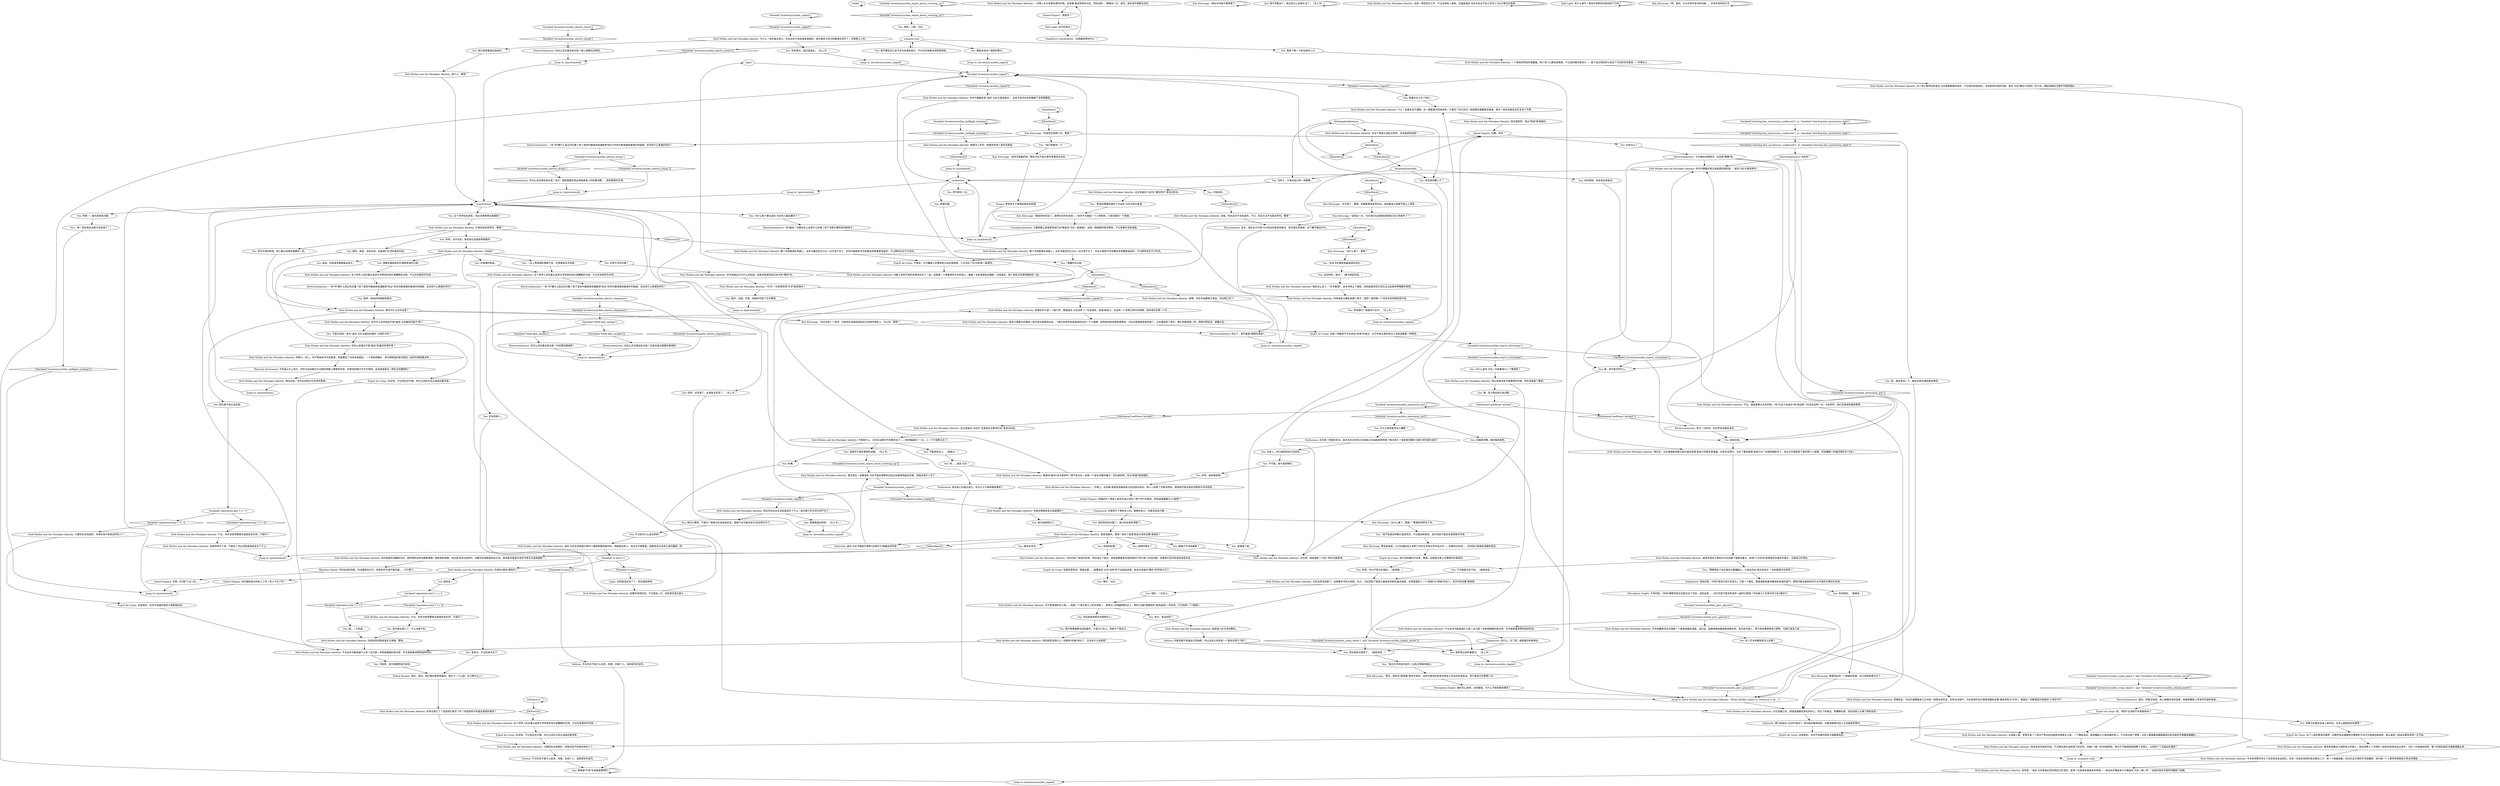 # INVENTORY / MULLEN IDENTITY
# "Dick Mullen and the Mistaken Identity". Dick Mullen is mistaken for someone (an identity).
# ==================================================
digraph G {
	  0 [label="START"];
	  1 [label="input"];
	  2 [label="Dick Mullen and the Mistaken Identity: 宣传语：“迪克·马伦警探必须证明自己的清白，查清一位老朋友被谋杀的真相——而且凶手看起来几乎跟迪克·马伦一模一样！”这段内容似乎很好地概括了前提。"];
	  3 [label="suspects hub"];
	  4 [label="Dick Mullen and the Mistaken Identity: 一对情人在分享事后烟的时候，狄安娜·德诺芙转向马伦，然后说到：“顺便说一句，迪克，我还有件事要告诉你……”"];
	  5 [label="Dick Mullen and the Mistaken Identity: 不管是什么，马伦永远都听不到那些话了——他的脑袋挨了一击，人一下子就晕过去了。"];
	  6 [label="Endurance: 说到这里，*你的*直觉已经今非昔比。它是一个粪坑，里面满是刺鼻的酸液和有毒的烟气，那种可能会被政府划为无可救药灾难区的东西。"];
	  7 [label="Kim Kitsuragi: “出什么事了，警探？”警督突然转向了你。"];
	  8 [label="You: 等等——首先我有些问题。"];
	  9 [label="You: 为什么迪克·马伦一开始要成为一个警探呢？"];
	  10 [label="Electrochemistry: 不过像你这种情况，也还蛮*精确*的。"];
	  11 [label="Composure: 没什么。忘了吧。继续看你的故事去。"];
	  12 [label="Jump to: [questionhub]"];
	  13 [label="Dick Mullen and the Mistaken Identity: 随你怎么说了，*艺术警探*。这本书停止了嘲笑，但你能感觉到它还在沾沾自喜地咧嘴朝你笑呢。"];
	  14 [label="Dick Mullen and the Mistaken Identity: 你知道自己看起来像个疯子，是吧？居然朝一个没有生命的物体竖中指。"];
	  15 [label="You: 去你妈的，破书！（朝书竖起中指。）"];
	  16 [label="Kim Kitsuragi: “那也许你就不要再看了。”"];
	  17 [label="Dick Mullen and the Mistaken Identity: 但是你停不下来，不是吗？你必须知道到底发生了什么。"];
	  18 [label="Esprit de Corps: 你没有。不过现在还不晚。你们之间的关系比血缘还要浓厚。"];
	  19 [label="Dick Mullen and the Mistaken Identity: 这个世界上存在着比追求化学带来的快乐更糟糕的东西。不过也有更好的东西……"];
	  20 [label="Dick Mullen and the Mistaken Identity: 数十页纸散落在地面上。这本书最后的五分之一似乎是不见了。你也许能把书页收集起来再重新组装好，不过那样会花不少时间。"];
	  21 [label="Dick Mullen and the Mistaken Identity: 封面上有些不同的场景混合在了一起。前景是一个穿着黑色大衣的男人，握着一支枪紧紧贴在胸前。在他身后，两个身影正热情地拥抱在一起。"];
	  22 [label="IsKimHere()"];
	  23 [label="IsKimHere()", shape=diamond];
	  24 [label="!(IsKimHere())", shape=diamond];
	  25 [label="Inland Empire: 你确定吗？她身上有些东西让你有一种*不好*的感觉。她到底隐藏着什么*秘密*？"];
	  26 [label="Electrochemistry: 是的，舒服又愉悦。他人碰触传来的温度，她甜美嘴唇上传来的烈酒的味道……"];
	  27 [label="Inland Empire: 住嘴。别说！"];
	  28 [label="You: 看完这本书。"];
	  29 [label="You: 你知道吗？我根本不在乎。（合上书。）"];
	  30 [label="IsKimHere()"];
	  31 [label="IsKimHere()", shape=diamond];
	  32 [label="!(IsKimHere())", shape=diamond];
	  33 [label="You: 是康米主义杀了他们。"];
	  34 [label="Dick Mullen and the Mistaken Identity: 你手中握着的是五部曲里的第四部：“迪克·马伦与错误身份”。"];
	  35 [label="You: 我不用看这个，我已经过上这种生活了。（合上书。）"];
	  36 [label="Jump to: [inventory.mullen_ripped]"];
	  37 [label="Dick Mullen and the Mistaken Identity: 从表面上看，老警长是一个真正严肃法纪的秘密法西斯主义者，一个胸肌发达、能把嫌疑人打成肉酱的男人。不过他也是个黑警，对有人要暴露他跟贩毒团伙有勾结这件事越来越偏执……"];
	  38 [label="You: 漂亮。上啊，马伦。"];
	  39 [label="Authority: 迪克·马伦不能因为某种*法律空子*就被送进牢房！"];
	  40 [label="You: 政治家的蠢儿子？"];
	  41 [label="You: 没有人。你只能相信自己的直觉。"];
	  42 [label="Endurance: 现在担心也毫无意义。你为什么不继续看故事呢？"];
	  43 [label="You: 我没有别的问题了。我已经全部弄清楚了。"];
	  44 [label="Variable[\"inventory.mullen_comp_dame\"]  and  Variable[\"inventory.mullen_inland_secret\"]"];
	  45 [label="Variable[\"inventory.mullen_comp_dame\"]  and  Variable[\"inventory.mullen_inland_secret\"]", shape=diamond];
	  46 [label="!(Variable[\"inventory.mullen_comp_dame\"]  and  Variable[\"inventory.mullen_inland_secret\"])", shape=diamond];
	  47 [label="You: 我难道*不该*生来就是警探吗？"];
	  48 [label="Dick Mullen and the Mistaken Identity: 有那么一会儿，你不再阅读书中的故事，而是看到了书的本来面目，一个易碎而廉价、用马蹄制成的胶水黏在一起的印刷纸集合体……"];
	  49 [label="Logic: 这样就没完没了了。现在就结束吧。"];
	  50 [label="Volition: 不过你也不是什么老虎，哈里。你是个人。选择是你的诅咒。"];
	  51 [label="Esprit de Corps: 这是真的，在你不知道的很多方面都是如此。"];
	  52 [label="You: 我不确定自己会不会为此感到高兴，不过也许故事会扭转局势呢。"];
	  53 [label="You: 好吧，继续看故事。"];
	  54 [label="Perception (Sight): 随你怎么说吧，近视警探。为什么不继续看故事呢？"];
	  55 [label="Electrochemistry: *你*最后一次跟女的上床是什么时候？除了你那只硬邦邦的破袜子。"];
	  56 [label="Dick Mullen and the Mistaken Identity: 这是一项危险的工作，不过总得有人做吧。这就是迪克·马伦永远也不会让任何人*太过*靠近的原因……"];
	  57 [label="Half Light: 有什么事吗？害怕半夜把你的朋友碎尸万段？"];
	  58 [label="Variable[\"inventory.mullen_halflight_hacking\"]"];
	  59 [label="Variable[\"inventory.mullen_halflight_hacking\"]", shape=diamond];
	  60 [label="!(Variable[\"inventory.mullen_halflight_hacking\"])", shape=diamond];
	  61 [label="IsKimHere()"];
	  62 [label="IsKimHere()", shape=diamond];
	  63 [label="!(IsKimHere())", shape=diamond];
	  64 [label="Variable[\"inventory.mullen_ripped\"]"];
	  65 [label="Variable[\"inventory.mullen_ripped\"]", shape=diamond];
	  66 [label="!(Variable[\"inventory.mullen_ripped\"])", shape=diamond];
	  67 [label="Kim Kitsuragi: “啊，是的。大众市场平装书的问题……并没有讲究持久性……”"];
	  68 [label="Kim Kitsuragi: “也许这是一个信号，代表你应该继续回到自己的案件调查上，怎么样，警探？”"];
	  69 [label="You: 因为我需要解决这起案件。不是为了别人。而是为了我自己。"];
	  70 [label="Dick Mullen and the Mistaken Identity: 根据书上写的，她是所有男人喜欢的类型。"];
	  71 [label="Variable[\"whirling.kim_mysterious_confessed\"]  or  Variable[\"whirling.kim_mysterious_kept\"]"];
	  72 [label="Variable[\"whirling.kim_mysterious_confessed\"]  or  Variable[\"whirling.kim_mysterious_kept\"]", shape=diamond];
	  73 [label="!(Variable[\"whirling.kim_mysterious_confessed\"]  or  Variable[\"whirling.kim_mysterious_kept\"])", shape=diamond];
	  74 [label="Inland Empire: 毕竟，你*是*个杀人犯……"];
	  75 [label="IsExterior()"];
	  76 [label="IsExterior()", shape=diamond];
	  77 [label="!(IsExterior())", shape=diamond];
	  78 [label="You: 是啊，他妈的的确挺邪恶的。"];
	  79 [label="Variable[\"inventory.mullen_electro_booze\"]"];
	  80 [label="Variable[\"inventory.mullen_electro_booze\"]", shape=diamond];
	  81 [label="!(Variable[\"inventory.mullen_electro_booze\"])", shape=diamond];
	  82 [label="You: 这个艺术收藏家是怎么回事？"];
	  83 [label="Dick Mullen and the Mistaken Identity: 即便如此，托瓦尔德跟斯皮兰之间有一段很长的历史，在审讯过程中，马伦发现托瓦尔德曾经跟狄安娜·德诺芙有过*关系*。难道这一切都是因为肮脏的*三角恋*吗？"];
	  84 [label="Dick Mullen and the Mistaken Identity: 艺术收藏家托瓦尔德是一个吸毒成瘾的混蛋。说实话，很难想象他能稳稳地握住枪，真正射中某人，更不用说像老斯皮兰那样，在胸口连发三枪……"];
	  85 [label="You: 不可能。我不是四眼仔。"];
	  86 [label="Dick Mullen and the Mistaken Identity: 这正是迪克·马伦在“无畏迪克与致命约会”里说过的话。"];
	  87 [label="Electrochemistry: 你有吗？"];
	  88 [label="Inland Empire: 你仔细检查过所有人了吗？有人不见了吗？"];
	  89 [label="You: 可能吧。我只需要把他们找到。"];
	  90 [label="Jump to: [questionhub]"];
	  91 [label="You: 模式：马伦。"];
	  92 [label="Variable[\"inventory.mullen_esprit_about_covering_up\"]"];
	  93 [label="Variable[\"inventory.mullen_esprit_about_covering_up\"]", shape=diamond];
	  94 [label="!(Variable[\"inventory.mullen_esprit_about_covering_up\"])", shape=diamond];
	  95 [label="Jump to: [inventory.mullen_ripped]"];
	  96 [label="Esprit de Corps: 不用说，作为嫌疑人的警探参与凶杀案调查，几乎违反了RCM的每一条规则。"];
	  97 [label="You: “靠！现在我永远都不会知道了！”"];
	  98 [label="Dick Mullen and the Mistaken Identity: 是什么，警探？"];
	  99 [label="Dick Mullen and the Mistaken Identity: 如果你坚持的话。不过再说一次，这样真的毫无意义……"];
	  100 [label="You: 好吧，无所谓了，这真是太荒谬了。（合上书。）"];
	  101 [label="You: 因为我太渺小了，什么也做不到。"];
	  102 [label="Esprit de Corps: 你没有。不过现在还不晚。你们之间的关系比血缘还要浓厚。"];
	  103 [label="Electrochemistry: 一本*书*懂什么真正的乐趣？除了感觉中脑缘系统通路用*纯正*的多巴胺填满你脑海中的裂缝，还会有什么更美妙的吗？"];
	  104 [label="You: “我正在寻找如何成为一名真正警探的建议。”"];
	  105 [label="Dick Mullen and the Mistaken Identity: 德诺芙透露自己是斯皮兰的情人，而且他卷入了当地的一起安非他命走私交易中。马伦一开始操纵局势，整个阴谋的面目也跟着揭露出来……"];
	  106 [label="Authority: 那只是迪克·马伦的*做派*。他可能会篡改规则，但是他能解决别人无法破获的案件。"];
	  107 [label="You: 双倍的卧槽！"];
	  108 [label="You: 腐败的警长？"];
	  109 [label="You: 呃……迪克·马伦？"];
	  110 [label="Dick Mullen and the Mistaken Identity: 在这个邪恶又混乱的世界，你还能相信谁呢？"];
	  111 [label="You: 你的搭档。（看着金。）"];
	  112 [label="Variable[\"inventory.mullen_endurance_gut\"]"];
	  113 [label="Variable[\"inventory.mullen_endurance_gut\"]", shape=diamond];
	  114 [label="!(Variable[\"inventory.mullen_endurance_gut\"])", shape=diamond];
	  115 [label="You: 喂，至少我在努力尝试啊。"];
	  116 [label="You: 不过他为什么会这样呢？"];
	  117 [label="Dick Mullen and the Mistaken Identity: 你为什么会觉得这不是*迪克·马伦最后的案子*呢？"];
	  118 [label="You: 我……不知道。"];
	  119 [label="Dick Mullen and the Mistaken Identity: 只要别失去他就好。你再也找不到他这样的人了……"];
	  120 [label="Dick Mullen and the Mistaken Identity: 不过这本书能知道什么呢？这只是一本制造粗糙的纸垃圾，天生就是被消费和抛弃的命。"];
	  121 [label="You: 呃，我会考虑一下。最好还是先继续看故事吧。"];
	  122 [label="You: “我真的需要知道这个叫迪克·马伦的家伙是谁。”"];
	  123 [label="Perception (Sight): 不幸的是，*你的*眼睛可能无法胜任这个任务。说到这里……也许你是不是该考虑弄一副矫正眼镜？你的鼻子几乎离书页只有2厘米了。"];
	  124 [label="Dick Mullen and the Mistaken Identity: 你能在警察到来之前破案吗？"];
	  125 [label="Kim Kitsuragi: “这样可能最好吧。那些书并不是以情节紧凑而出名的。”"];
	  126 [label="Jump to: [mullenhub]"];
	  127 [label="Kim Kitsuragi: “太可惜了，警探。如果能算是安慰的话，结局基本从来都不能让人满意……”"];
	  128 [label="Dick Mullen and the Mistaken Identity: 你怎么知道这不是*最后*的最后的案件呢？"];
	  129 [label="Dick Mullen and the Mistaken Identity: 是啊，你的手指肥胖又笨拙，别白费口舌了。"];
	  130 [label="Jump to: [questionhub]"];
	  131 [label="Dick Mullen and the Mistaken Identity: *艺术*？你觉得欣赏*艺术*能拯救你？"];
	  132 [label="You: 是的，没错。毕竟，我他妈可是个艺术警探。"];
	  133 [label="Dick Mullen and the Mistaken Identity: 不过，你并没有把警督当成朋友来对待，不是吗？"];
	  134 [label="Dick Mullen and the Mistaken Identity: 渴望洗清自己罪名的马伦说服了维斯珀警方，给他*三天时间*来破获好友被杀的案子，证明自己的清白。"];
	  135 [label="You: 很好，一位女士。"];
	  136 [label="You: 卧槽。"];
	  137 [label="Endurance: 也许是一种潜在状况，因为多年在轮班之间进食过多油腻食物导致了情况恶化？或者是空腹时大量引用烈酒引起的？"];
	  138 [label="You: 我已经搞明白了。"];
	  139 [label="You: 我只是想重温这段经历。"];
	  140 [label="You: 因为我不想让金失望。"];
	  141 [label="You: 我有金。"];
	  142 [label="You: “这本书在嘲笑我最虔诚的信念。”"];
	  143 [label="Kim Kitsuragi: “你真的在看那个吗，警探？”"];
	  144 [label="Kim Kitsuragi: “那就祝你好运了。我想你迟早会发现——他并不太像是一个人物角色。只是读者的一个替身。”"];
	  145 [label="Half Light: 凶手的真名？"];
	  146 [label="Hand/Eye Coordination: “总是瞄准惯性中心”？"];
	  147 [label="IsKimHere()"];
	  148 [label="IsKimHere()", shape=diamond];
	  149 [label="!(IsKimHere())", shape=diamond];
	  150 [label="You: 这个世界如此邪恶，何必还要费神去破案呢？"];
	  151 [label="Variable[\"inventory.mullen_esprit_stereotype\"]"];
	  152 [label="Variable[\"inventory.mullen_esprit_stereotype\"]", shape=diamond];
	  153 [label="!(Variable[\"inventory.mullen_esprit_stereotype\"])", shape=diamond];
	  154 [label="Dick Mullen and the Mistaken Identity: 也许吧。谁知道呢？只有一种办法能查清。"];
	  155 [label="Dick Mullen and the Mistaken Identity: 你真的*拥有*那些吗？"];
	  156 [label="Dick Mullen and the Mistaken Identity: 不过，你并没有把警督当成朋友来对待，不是吗？"];
	  157 [label="Dick Mullen and the Mistaken Identity: 现在继续吧，找出*到底*是谁做的。"];
	  158 [label="SubstanceUsedMore(\"alcohol\")"];
	  159 [label="SubstanceUsedMore(\"alcohol\")", shape=diamond];
	  160 [label="!(SubstanceUsedMore(\"alcohol\"))", shape=diamond];
	  161 [label="You: 一支上等香烟的香甜气息，还等着我去寻找呢。"];
	  162 [label="Dick Mullen and the Mistaken Identity: 你手中握着的是“迪克·马伦与错误身份”。这本平装书在你的触碰下显得很脆弱。"];
	  163 [label="mullenhub"];
	  164 [label="Dick Mullen and the Mistaken Identity: 一个典型的特权阶级蠢蛋。他十有八九都自身难保。不过他的确对斯皮兰——那个差点把他的父亲拉下马的前任检察官——怀恨在心……"];
	  165 [label="Dick Mullen and the Mistaken Identity: 这个孩子虽然没有迪克·马伦那副魁梧的身形，不过他的身高相当，在他家审讯他的时候，迪克·马伦*确实*注意到一件大衣，看起来跟自己那件可疑地相似……"];
	  166 [label="Jump to: [suspects hub]"];
	  167 [label="Dick Mullen and the Mistaken Identity: 马伦扔掉了染血的衣物，然后逃出了旅社，他知道警察发现德诺芙的尸体只是个时间问题，如果他们还没有收到消息的话……"];
	  168 [label="You: 瘾君子艺术收藏家？"];
	  169 [label="Kim Kitsuragi: 警督回给你一个狐疑的表情。你又回到故事中去了……"];
	  170 [label="Kim Kitsuragi: 警官耸耸肩，认为在描绘自己本职工作的艺术和文学作品之中——如果存在的话——恐怕很少能做到准确的表述。"];
	  171 [label="Dick Mullen and the Mistaken Identity: 它真的如此邪恶吗，警探？"];
	  172 [label="Kim Kitsuragi: “说到这一点，也许我们应该继续调查我们自己的案件了？”"];
	  173 [label="Variable[\"reputation.kim\"] >= 0"];
	  174 [label="Variable[\"reputation.kim\"] >= 0", shape=diamond];
	  175 [label="!(Variable[\"reputation.kim\"] >= 0)", shape=diamond];
	  176 [label="Variable[\"inventory.mullen_electro_dopamine\"]"];
	  177 [label="Variable[\"inventory.mullen_electro_dopamine\"]", shape=diamond];
	  178 [label="!(Variable[\"inventory.mullen_electro_dopamine\"])", shape=diamond];
	  179 [label="Variable[\"reputation.kim\"] >= 0"];
	  180 [label="Variable[\"reputation.kim\"] >= 0", shape=diamond];
	  181 [label="!(Variable[\"reputation.kim\"] >= 0)", shape=diamond];
	  182 [label="fixthingshubkimhere"];
	  183 [label="Jump to: [inventory.mullen_ripped]"];
	  184 [label="You: 酒精含量超高的烈酒那爽滑的口感。"];
	  185 [label="Jump to: [inventory.mullen_ripped]"];
	  186 [label="You: “愚蠢的老马胶。”"];
	  187 [label="Variable[\"inventory.mullen_ripped\"]"];
	  188 [label="Variable[\"inventory.mullen_ripped\"]", shape=diamond];
	  189 [label="!(Variable[\"inventory.mullen_ripped\"])", shape=diamond];
	  190 [label="Dick Mullen and the Mistaken Identity: 斯皮兰需要马伦跟他一起开車从维斯珀出发，一路开到伊苏林迪海岸附近的一个小城镇。虽然他的朋友明显很焦虑，马伦还是按照他说的做了，之后便返回了家中，像大多数夜晚一样，喝得烂醉如泥，昏睡过去……"];
	  191 [label="You: 看，我不能评判什么。"];
	  192 [label="You: “警察释放了凶杀案的主要嫌疑人，让他去找出‘真正的凶手’？妈的跟我开玩笑呢？”"];
	  193 [label="You: 老兄，谁没有呢？"];
	  194 [label="You: 听起来是我喜欢的那种女人。"];
	  195 [label="Physical Instrument: 不知道从什么地方，你听见运动鞋在打过蜡的地板上摩擦的声音，你感觉到绳子在手中燃烧。这些难道是另一种生活的臆想吗？"];
	  196 [label="You: 好吧，也许没有。有些部分还是值得挽救的。"];
	  197 [label="IsKimHere()"];
	  198 [label="IsKimHere()", shape=diamond];
	  199 [label="!(IsKimHere())", shape=diamond];
	  200 [label="questionhub"];
	  201 [label="Jump to: [questionhub]"];
	  202 [label="Dick Mullen and the Mistaken Identity: 只要别失去他就好。你再也找不到他这样的人了……"];
	  203 [label="Dick Mullen and the Mistaken Identity: 这个世界上存在着比追求化学带来的快乐更糟糕的东西。不过也有更好的东西……"];
	  204 [label="Jump to: [questionhub]"];
	  205 [label="Variable[\"TASK.find_smokes\"]"];
	  206 [label="Variable[\"TASK.find_smokes\"]", shape=diamond];
	  207 [label="!(Variable[\"TASK.find_smokes\"])", shape=diamond];
	  208 [label="You: 查看封面。"];
	  209 [label="Dick Mullen and the Mistaken Identity: 故事的开头是一个敲门声。警探迪克·马伦迎来了一位老朋友，查理·斯皮兰，在这样一个漆黑又阴冷的夜晚，他来请马伦帮一个忙……"];
	  210 [label="Esprit de Corps: 这是一种极其不专业而且*有害*的成见，对于所有正直的执法人员来讲都是一种冒犯。"];
	  211 [label="Dick Mullen and the Mistaken Identity: 迪克·马伦生来就是打破坏人脑袋和破获案件的。他就是这种人。他无法不做警探，就像老虎无法停止夜间捕食一样。"];
	  212 [label="Jump to: [inventory.mullen_ripped]"];
	  213 [label="Dick Mullen and the Mistaken Identity: 不过这本书能知道什么呢？这只是一本制造粗糙的纸垃圾，天生就是被消费和抛弃的命。"];
	  214 [label="Esprit de Corps: 这是真的，在你不知道的很多方面都是如此。"];
	  215 [label="Electrochemistry: 给它一点时间。你迟早会旧瘾复发的。"];
	  216 [label="You: 你的搭档。金会站在我身边。"];
	  217 [label="Electrochemistry: 你怎么还在看这些垃圾？留心酒瓶的召唤吧。"];
	  218 [label="Electrochemistry: 你怎么还在看这些垃圾？宝贝，搞些甜美的思必得或者骇人的吡嚯浣酮……那些都是好东西。"];
	  219 [label="Dick Mullen and the Mistaken Identity: 什么？这根本说不通啊。你一直都喜欢拐弯抹角，不是吗？你只会对一些随便的愚蠢观念着迷，每次一有机会就反反复复说个不停。"];
	  220 [label="Jump to: [mullenhub]"];
	  221 [label="You: 跟我说说这个腐败的警长。"];
	  222 [label="Inland Empire: “我爱你？”"];
	  223 [label="Esprit de Corps: 逃离犯罪现场，销毁证据……就算迪克·马伦*没有*犯下这起凶杀案，他也应该面对*数年*的牢狱之灾了。"];
	  224 [label="You: “我不知道这种破烂是谁写的，不过我有种感觉，他们肯定不是凶杀案调查的专家。”"];
	  225 [label="You: 美好，邪恶，没有区别。这是我们生活的最后时刻。"];
	  226 [label="Dick Mullen and the Mistaken Identity: 难道你*根本*没注意到吗？那不是马伦！他是一个冒名顶替的骗子。现在继续吧，找出*到底*是谁做的。"];
	  227 [label="You: 我想那就这样吧。（合上书。）"];
	  228 [label="You: 不是已经有一本叫“迪克·马伦与最后的案件”之类的书吗？"];
	  229 [label="Dick Mullen and the Mistaken Identity: 比如说？"];
	  230 [label="You: 我有过，不过后来失去了。"];
	  231 [label="You: 欣赏艺术的乐趣！"];
	  232 [label="fixthingshubnokim"];
	  233 [label="Variable[\"inventory.mullen_electro_drugs\"]"];
	  234 [label="Variable[\"inventory.mullen_electro_drugs\"]", shape=diamond];
	  235 [label="!(Variable[\"inventory.mullen_electro_drugs\"])", shape=diamond];
	  236 [label="You: 爱情毁了他。"];
	  237 [label="You: “我只是略读一下。”"];
	  238 [label="Kim Kitsuragi: “是吗，那你在*那里面*是找不到的。这些书里说的更多的是迷人的女性还有枪战，而不是真正的警察工作。”"];
	  239 [label="Dick Mullen and the Mistaken Identity: 两天后，马伦被维斯珀警方因为谋杀查理·斯皮兰的罪名而逮捕。在审讯过程中，马伦了解到查理·斯皮兰在一间酒吧被射杀了，地点正好就是他下車的那个小城镇，而且嫌疑人的描述很符合*马伦*……"];
	  240 [label="You: 不可能是马伦干的。（继续阅读。）"];
	  241 [label="Volition: 你甚至都不知道自己的秘密，所以这会让你变成一个富翁还是乞丐呢？"];
	  242 [label="Composure: 你掌控不了那种女人的。看看你自己。你甚至连自己都——"];
	  243 [label="Jump to: [inventory.mullen_ripped]"];
	  244 [label="Dick Mullen and the Mistaken Identity: 一天晚上，狄安娜·德诺芙哭着来到马伦的旅社房间。两人一起喝了半瓶伏特加，很快就开始在彼此的臂弯中寻求安慰……"];
	  245 [label="Esprit de Corps: 呃，*那份*证词就不会再被采纳了。"];
	  246 [label="Dick Mullen and the Mistaken Identity: 马伦苏醒之后，德诺芙就躺在旅社的床上，死在了他身边。更糟糕的是，他的衣服上沾满了她的血迹！"];
	  247 [label="You: 为什么每个接近迪克·马伦的人最后都死了？"];
	  248 [label="Electrochemistry: 一本*书*懂什么真正的乐趣？除了感觉中脑缘系统通路用*纯正*的多巴胺填满你脑海中的裂缝，还会有什么更美妙的吗？"];
	  249 [label="Dick Mullen and the Mistaken Identity: 听起来你的路途漫长又艰难，警探……"];
	  250 [label="Electrochemistry: 你怎么还在看这些垃圾？还是去搞点甜蜜的香烟吧！"];
	  251 [label="Dick Mullen and the Mistaken Identity: 他肯定有动机和手段，不过警长因为战争留下的旧伤，走路*一瘸一拐*的很明显。他可不可能把秘密隐瞒了足够久，从而犯下了这起凶杀案呢？"];
	  252 [label="You: 如果马伦跟目击者上床的话，还怎么能破获凶杀案啊！"];
	  253 [label="Dick Mullen and the Mistaken Identity: 情况危急！如果迪克·马伦不能在警察抓住他之前破获两起凶杀案，他就会离开人世了……"];
	  254 [label="Dick Mullen and the Mistaken Identity: 那你为什么还在这里？"];
	  255 [label="You: 好友和家人。"];
	  256 [label="Electrochemistry: 一本*书*懂什么真正的乐趣？除了感觉中脑缘系统通路用*纯正*的多巴胺填满你脑海中的裂缝，还会有什么更美妙的吗？"];
	  257 [label="Dick Mullen and the Mistaken Identity: 你不知道自己为什么会知道，但是你能感觉到这本书在*嘲笑*你。"];
	  258 [label="Dick Mullen and the Mistaken Identity: 数十页纸散落在地面上。这本书最后的五分之一似乎是不见了。你有可能能把书页收集起来再重新组装好，不过那样会花不少时间。"];
	  259 [label="You: 继续阅读。"];
	  260 [label="Esprit de Corps: 他们没有跟你开玩笑，警探。这就是作者心中警察的办案程序。"];
	  261 [label="Dick Mullen and the Mistaken Identity: 马伦当然没有做了。这是整本书的大前提。总之，马伦回到了斯皮兰被谋杀的那间海滨酒吧，在那里遇到了一个*美丽*又*神秘*的女人，名字叫狄安娜·德诺芙。"];
	  262 [label="You: 现在就有点意思了。（继续阅读。）"];
	  263 [label="You: 为什么我的直觉这么糟糕？"];
	  264 [label="Drama: 更多是关于黑暗和致命的氛围。"];
	  265 [label="You: 深不可测的邪恶。死亡都比这种折磨更好一些。"];
	  266 [label="Dick Mullen and the Mistaken Identity: 而且你永远也无法知道发生了什么！因为剩下的书页已经不在了。"];
	  267 [label="Reaction Speed: 书页松动的时候，你试着抓住它们，但是你的手指不够迅速……它们跑了。"];
	  268 [label="Electrochemistry: 别忘了，那可能是*震颤性谵妄*。"];
	  269 [label="Electrochemistry: 你怎么还在看这些垃圾？你还要找烟抽啊！"];
	  270 [label="Dick Mullen and the Mistaken Identity: 你到底想证明什么？如果你*的确*成功了，又会有什么改变呢？"];
	  271 [label="You: 好吧，所以不是马伦做的。（继续看。）"];
	  272 [label="Esprit de Corps: 这个人是检察官的噩梦。如果所有证据都因为警察的不当行为而被法庭抛弃，那么破获一起凶杀案将变得一文不值。"];
	  273 [label="Dick Mullen and the Mistaken Identity: 不过，面临紧要关头的时候，*你*又会不会站在*他*身边呢？时间会证明一切。与此同时，我们还是继续看故事吧……"];
	  274 [label="You: 我真的不喜欢事情的进展。（合上书。）"];
	  275 [label="Jump to: [questionhub]"];
	  276 [label="Conceptualization: 关键是要让读者感觉他们在*跟迪克·马伦一起破案*。这是一种粗糙的叙述惯例，不过效果并没有减弱。"];
	  277 [label="Dick Mullen and the Mistaken Identity: 不仅本地警长参与了安非他命走私团伙，还有一位有权有势的政治家的儿子，和一个吸毒成瘾、名叫托瓦尔德的艺术收藏家。他们每一个人都有希望斯皮兰死去的理由……"];
	  278 [label="Dick Mullen and the Mistaken Identity: 那是谁做的，警探？谁杀了查理·斯皮兰和狄安娜·德诺芙？"];
	  279 [label="Variable[\"inventory.mullen_perc_glasses\"]"];
	  280 [label="Variable[\"inventory.mullen_perc_glasses\"]", shape=diamond];
	  281 [label="!(Variable[\"inventory.mullen_perc_glasses\"])", shape=diamond];
	  282 [label="Jump to: [Dick Mullen and the Mistaken Identity: \"When Mullen comes to, Deneuve is de...\"]"];
	  283 [label="You: 把书放在一边。"];
	  284 [label="You: 别说什么？"];
	  285 [label="Dick Mullen and the Mistaken Identity: 他从来就没有不做警探的时候。他生来就是个警探。"];
	  286 [label="Variable[\"inventory.mullen_ripped\"]"];
	  287 [label="Variable[\"inventory.mullen_ripped\"]", shape=diamond];
	  288 [label="!(Variable[\"inventory.mullen_ripped\"])", shape=diamond];
	  289 [label="You: 我可以猜测，不是吗？如果马伦进监狱的话，那就不太可能会有50本这样的书了。"];
	  290 [label="Dick Mullen and the Mistaken Identity: 没错。你永远也不会知道的。不过，现实生活不也是这样吗，警探？"];
	  291 [label="Volition: 不过你也不是什么老虎，哈里。你是个人。选择是你的诅咒。"];
	  292 [label="You: 好香烟的味道。"];
	  293 [label="Dick Mullen and the Mistaken Identity: 这个世界上存在着比追求化学带来的快乐更糟糕的东西。不过也有更好的东西……"];
	  294 [label="Kim Kitsuragi: “出什么事了，警探？”"];
	  295 [label="Inland Empire: 是的，是的。他们就在那里等着你，就在下一个山坡，在马弗尔山上！"];
	  296 [label="You: 我觉得之前好像看过。（合上书。）"];
	  297 [label="Dick Mullen and the Mistaken Identity: 换句话说，你无法找到正在寻找的答案。"];
	  298 [label="Dick Mullen and the Mistaken Identity: 为什么？真的毫无意义。你永远也不会知道是谁做的，因为那些书页已经散落在风中了，字面意义上的。"];
	  299 [label="Variable[\"tc.harry\"]"];
	  300 [label="Variable[\"tc.harry\"]", shape=diamond];
	  301 [label="!(Variable[\"tc.harry\"])", shape=diamond];
	  302 [label="Jump to: [questionhub]"];
	  303 [label="You: 别跟我顶嘴。继续看故事吧。"];
	  304 [label="You: 毒品。你知道全都跟毒品有关。"];
	  305 [label="Jump to: [inventory.mullen_ripped]"];
	  306 [label="You: 开始阅读。"];
	  307 [label="Dick Mullen and the Mistaken Identity: 并不是普通的女士哦——她是一个真正意义上的百里挑一，美得让人神魂颠倒的女人，她的*头脑*就像她的*身体曲线*一样危险。不过她有一个*秘密*。"];
	  308 [label="You: 我想了解一下政治家的儿子。"];
	  309 [label="You: 不能相信女人。（摇摇头。）"];
	  310 [label="You: 没有人。只有你自己的一双眼睛。"];
	  311 [label="Dick Mullen and the Mistaken Identity: 这正是迪克·马伦在“幕后黑手”里说过的话。"];
	  312 [label="Dick Mullen and the Mistaken Identity: 你开始疯狂地翻阅书页。虽然明知这种书都是遵循一套陈腐的套路，你还是深深沉迷其中。你翻书的速度是如此之快，甚至都没留意古老的书脊正在逐渐脱胶……"];
	  313 [label="You: 你说得对。我应该退出。（合上书。）"];
	  314 [label="Encyclopedia: 去年，瑞瓦肖大约有70%的凶杀案没有解决。而在瑞瓦肖西部，这个数字接近85%。"];
	  315 [label="Dick Mullen and the Mistaken Identity: 你失去他们了？还是他们离开了你？你到底知不知道这里面的差别？"];
	  316 [label="Jump to: [questionhub]"];
	  317 [label="Dick Mullen and the Mistaken Identity: 秘密是人际关系的筹码。"];
	  0 -> 0
	  1 -> 187
	  2 -> 95
	  3 -> 81
	  3 -> 308
	  3 -> 221
	  3 -> 52
	  4 -> 222
	  5 -> 136
	  5 -> 274
	  5 -> 309
	  6 -> 111
	  7 -> 224
	  8 -> 97
	  9 -> 285
	  10 -> 114
	  10 -> 259
	  10 -> 34
	  10 -> 191
	  11 -> 296
	  11 -> 262
	  12 -> 200
	  13 -> 14
	  14 -> 29
	  15 -> 13
	  16 -> 16
	  17 -> 302
	  18 -> 213
	  19 -> 102
	  20 -> 96
	  20 -> 186
	  21 -> 1
	  22 -> 22
	  22 -> 23
	  23 -> 143
	  24 -> 220
	  25 -> 242
	  26 -> 245
	  27 -> 284
	  28 -> 312
	  29 -> 185
	  30 -> 30
	  30 -> 31
	  31 -> 294
	  32 -> 302
	  33 -> 219
	  34 -> 163
	  35 -> 35
	  36 -> 187
	  37 -> 251
	  38 -> 3
	  39 -> 253
	  40 -> 154
	  41 -> 85
	  42 -> 282
	  43 -> 278
	  44 -> 44
	  44 -> 45
	  45 -> 26
	  46 -> 296
	  46 -> 262
	  47 -> 47
	  48 -> 195
	  49 -> 99
	  50 -> 47
	  51 -> 119
	  52 -> 3
	  53 -> 244
	  54 -> 282
	  55 -> 126
	  56 -> 56
	  57 -> 57
	  58 -> 58
	  58 -> 59
	  59 -> 70
	  60 -> 201
	  61 -> 61
	  61 -> 62
	  62 -> 127
	  63 -> 290
	  64 -> 64
	  64 -> 65
	  65 -> 298
	  66 -> 209
	  67 -> 67
	  68 -> 268
	  69 -> 270
	  70 -> 24
	  71 -> 72
	  71 -> 71
	  72 -> 73
	  73 -> 87
	  74 -> 201
	  75 -> 75
	  75 -> 76
	  76 -> 19
	  77 -> 258
	  78 -> 254
	  79 -> 80
	  79 -> 79
	  80 -> 217
	  81 -> 204
	  82 -> 83
	  83 -> 166
	  84 -> 82
	  85 -> 53
	  86 -> 5
	  87 -> 34
	  87 -> 259
	  87 -> 191
	  88 -> 201
	  89 -> 295
	  90 -> 200
	  92 -> 92
	  92 -> 93
	  93 -> 38
	  94 -> 253
	  95 -> 187
	  96 -> 21
	  97 -> 60
	  98 -> 200
	  99 -> 209
	  100 -> 183
	  101 -> 249
	  102 -> 119
	  103 -> 233
	  104 -> 238
	  105 -> 277
	  106 -> 51
	  106 -> 37
	  107 -> 167
	  108 -> 154
	  109 -> 226
	  110 -> 147
	  111 -> 169
	  112 -> 112
	  112 -> 113
	  113 -> 303
	  113 -> 263
	  114 -> 282
	  115 -> 158
	  116 -> 211
	  117 -> 99
	  117 -> 228
	  118 -> 249
	  119 -> 50
	  120 -> 11
	  121 -> 282
	  122 -> 144
	  123 -> 279
	  124 -> 138
	  124 -> 7
	  125 -> 264
	  126 -> 163
	  127 -> 172
	  128 -> 48
	  129 -> 268
	  130 -> 200
	  131 -> 132
	  131 -> 14
	  132 -> 12
	  133 -> 17
	  134 -> 192
	  134 -> 240
	  135 -> 307
	  136 -> 246
	  137 -> 41
	  138 -> 278
	  139 -> 98
	  140 -> 179
	  141 -> 173
	  142 -> 15
	  143 -> 121
	  143 -> 237
	  143 -> 103
	  144 -> 276
	  145 -> 146
	  146 -> 4
	  147 -> 148
	  147 -> 149
	  148 -> 182
	  149 -> 232
	  150 -> 171
	  151 -> 152
	  151 -> 153
	  152 -> 9
	  153 -> 34
	  153 -> 259
	  153 -> 191
	  154 -> 27
	  155 -> 88
	  155 -> 141
	  155 -> 230
	  156 -> 101
	  157 -> 27
	  158 -> 160
	  158 -> 159
	  159 -> 86
	  160 -> 215
	  161 -> 293
	  162 -> 163
	  163 -> 208
	  163 -> 306
	  163 -> 283
	  163 -> 90
	  164 -> 165
	  165 -> 166
	  166 -> 2
	  167 -> 223
	  168 -> 154
	  169 -> 246
	  170 -> 260
	  171 -> 265
	  171 -> 225
	  171 -> 196
	  171 -> 77
	  172 -> 314
	  173 -> 174
	  173 -> 175
	  174 -> 118
	  175 -> 156
	  176 -> 177
	  176 -> 178
	  177 -> 205
	  178 -> 316
	  179 -> 180
	  179 -> 181
	  180 -> 202
	  181 -> 133
	  182 -> 310
	  182 -> 40
	  182 -> 110
	  183 -> 187
	  184 -> 203
	  185 -> 187
	  186 -> 197
	  187 -> 188
	  187 -> 189
	  188 -> 33
	  189 -> 162
	  190 -> 210
	  191 -> 239
	  192 -> 6
	  193 -> 317
	  194 -> 69
	  195 -> 297
	  196 -> 229
	  197 -> 198
	  197 -> 199
	  198 -> 66
	  199 -> 129
	  200 -> 8
	  200 -> 42
	  200 -> 150
	  200 -> 247
	  201 -> 200
	  202 -> 214
	  203 -> 256
	  204 -> 200
	  205 -> 206
	  205 -> 207
	  206 -> 269
	  207 -> 250
	  208 -> 20
	  209 -> 190
	  210 -> 151
	  211 -> 299
	  212 -> 187
	  213 -> 89
	  214 -> 213
	  215 -> 34
	  215 -> 259
	  216 -> 273
	  217 -> 204
	  218 -> 275
	  219 -> 157
	  220 -> 163
	  221 -> 36
	  222 -> 145
	  223 -> 91
	  224 -> 170
	  225 -> 254
	  226 -> 27
	  227 -> 183
	  228 -> 128
	  229 -> 161
	  229 -> 292
	  229 -> 231
	  229 -> 304
	  229 -> 184
	  229 -> 255
	  230 -> 295
	  231 -> 257
	  232 -> 216
	  232 -> 40
	  232 -> 310
	  233 -> 234
	  233 -> 235
	  234 -> 218
	  235 -> 275
	  236 -> 219
	  237 -> 125
	  238 -> 54
	  239 -> 134
	  240 -> 261
	  241 -> 296
	  241 -> 262
	  242 -> 43
	  243 -> 187
	  244 -> 25
	  245 -> 51
	  245 -> 252
	  245 -> 37
	  246 -> 106
	  247 -> 55
	  248 -> 176
	  249 -> 213
	  250 -> 316
	  251 -> 166
	  252 -> 272
	  253 -> 286
	  254 -> 100
	  254 -> 140
	  254 -> 117
	  254 -> 68
	  255 -> 155
	  256 -> 78
	  257 -> 131
	  258 -> 96
	  258 -> 186
	  259 -> 239
	  260 -> 271
	  261 -> 296
	  261 -> 262
	  261 -> 135
	  262 -> 104
	  263 -> 137
	  264 -> 126
	  265 -> 254
	  266 -> 289
	  266 -> 227
	  267 -> 74
	  268 -> 305
	  269 -> 316
	  270 -> 213
	  271 -> 261
	  272 -> 105
	  273 -> 246
	  274 -> 94
	  275 -> 200
	  276 -> 126
	  277 -> 2
	  278 -> 32
	  278 -> 39
	  278 -> 168
	  278 -> 107
	  278 -> 236
	  278 -> 108
	  278 -> 28
	  279 -> 280
	  279 -> 281
	  280 -> 120
	  280 -> 84
	  281 -> 282
	  282 -> 246
	  284 -> 10
	  285 -> 115
	  285 -> 46
	  286 -> 288
	  286 -> 287
	  287 -> 266
	  288 -> 124
	  289 -> 116
	  290 -> 314
	  291 -> 47
	  292 -> 293
	  293 -> 248
	  294 -> 142
	  295 -> 315
	  296 -> 243
	  297 -> 130
	  298 -> 313
	  298 -> 139
	  299 -> 300
	  299 -> 301
	  300 -> 49
	  301 -> 291
	  302 -> 200
	  303 -> 282
	  304 -> 18
	  305 -> 187
	  306 -> 63
	  307 -> 193
	  307 -> 194
	  308 -> 164
	  309 -> 109
	  310 -> 311
	  311 -> 122
	  312 -> 267
	  313 -> 212
	  314 -> 305
	  315 -> 119
	  316 -> 200
	  317 -> 241
}

